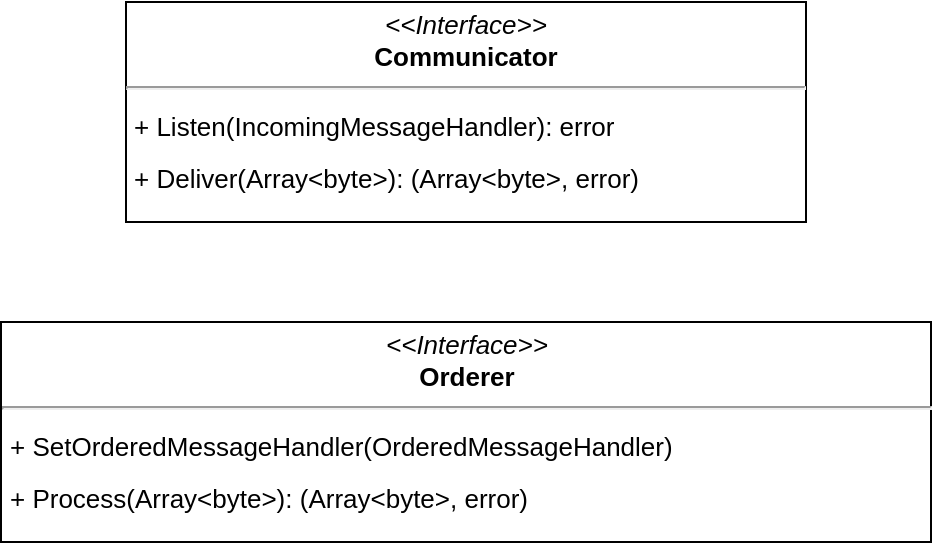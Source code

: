 <mxfile>
    <diagram id="juAPqdta2TmEA3TIUsYs" name="Page-1">
        <mxGraphModel dx="1933" dy="725" grid="1" gridSize="10" guides="1" tooltips="1" connect="1" arrows="1" fold="1" page="1" pageScale="1" pageWidth="850" pageHeight="1100" math="0" shadow="0">
            <root>
                <mxCell id="0"/>
                <mxCell id="1" parent="0"/>
                <mxCell id="4_Cqj1JRkxiIV1RBsEop-1" value="&lt;p style=&quot;margin: 4px 0px 0px ; text-align: center ; font-size: 13px&quot;&gt;&lt;font style=&quot;font-size: 13px&quot;&gt;&lt;i style=&quot;font-size: 13px&quot;&gt;&amp;lt;&amp;lt;Interface&amp;gt;&amp;gt;&lt;/i&gt;&lt;br style=&quot;font-size: 13px&quot;&gt;&lt;b style=&quot;font-size: 13px&quot;&gt;Communicator&lt;/b&gt;&lt;/font&gt;&lt;/p&gt;&lt;hr style=&quot;font-size: 13px&quot;&gt;&lt;p style=&quot;margin: 0px 0px 0px 4px ; font-size: 13px&quot;&gt;&lt;font style=&quot;font-size: 13px ; line-height: 200%&quot;&gt;+ Listen(IncomingMessageHandler): error&lt;br style=&quot;font-size: 13px&quot;&gt;+ Deliver(Array&amp;lt;byte&amp;gt;): (Array&amp;lt;byte&amp;gt;, error)&lt;/font&gt;&lt;/p&gt;" style="verticalAlign=top;align=left;overflow=fill;fontSize=13;fontFamily=Helvetica;html=1;" parent="1" vertex="1">
                    <mxGeometry x="60" y="360" width="340" height="110" as="geometry"/>
                </mxCell>
                <mxCell id="4_Cqj1JRkxiIV1RBsEop-2" value="&lt;p style=&quot;margin: 4px 0px 0px ; text-align: center ; font-size: 13px&quot;&gt;&lt;font style=&quot;font-size: 13px&quot;&gt;&lt;i style=&quot;font-size: 13px&quot;&gt;&amp;lt;&amp;lt;Interface&amp;gt;&amp;gt;&lt;/i&gt;&lt;br style=&quot;font-size: 13px&quot;&gt;&lt;b style=&quot;font-size: 13px&quot;&gt;Orderer&lt;/b&gt;&lt;/font&gt;&lt;/p&gt;&lt;hr style=&quot;font-size: 13px&quot;&gt;&lt;p style=&quot;margin: 0px 0px 0px 4px ; font-size: 13px&quot;&gt;&lt;font style=&quot;font-size: 13px ; line-height: 200%&quot;&gt;+ SetOrderedMessageHandler(OrderedMessageHandler)&lt;/font&gt;&lt;/p&gt;&lt;p style=&quot;margin: 0px 0px 0px 4px ; font-size: 13px&quot;&gt;&lt;font style=&quot;font-size: 13px ; line-height: 200%&quot;&gt;+ Process(Array&amp;lt;byte&amp;gt;): (Array&amp;lt;byte&amp;gt;, error)&lt;/font&gt;&lt;/p&gt;" style="verticalAlign=top;align=left;overflow=fill;fontSize=13;fontFamily=Helvetica;html=1;" parent="1" vertex="1">
                    <mxGeometry x="-2.5" y="520" width="465" height="110" as="geometry"/>
                </mxCell>
            </root>
        </mxGraphModel>
    </diagram>
</mxfile>